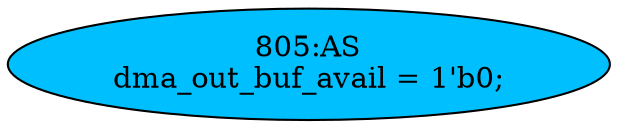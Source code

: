 strict digraph "" {
	node [label="\N"];
	"805:AS"	 [ast="<pyverilog.vparser.ast.Assign object at 0x7f0a38eae690>",
		def_var="['dma_out_buf_avail']",
		fillcolor=deepskyblue,
		label="805:AS
dma_out_buf_avail = 1'b0;",
		statements="[]",
		style=filled,
		typ=Assign,
		use_var="[]"];
}
